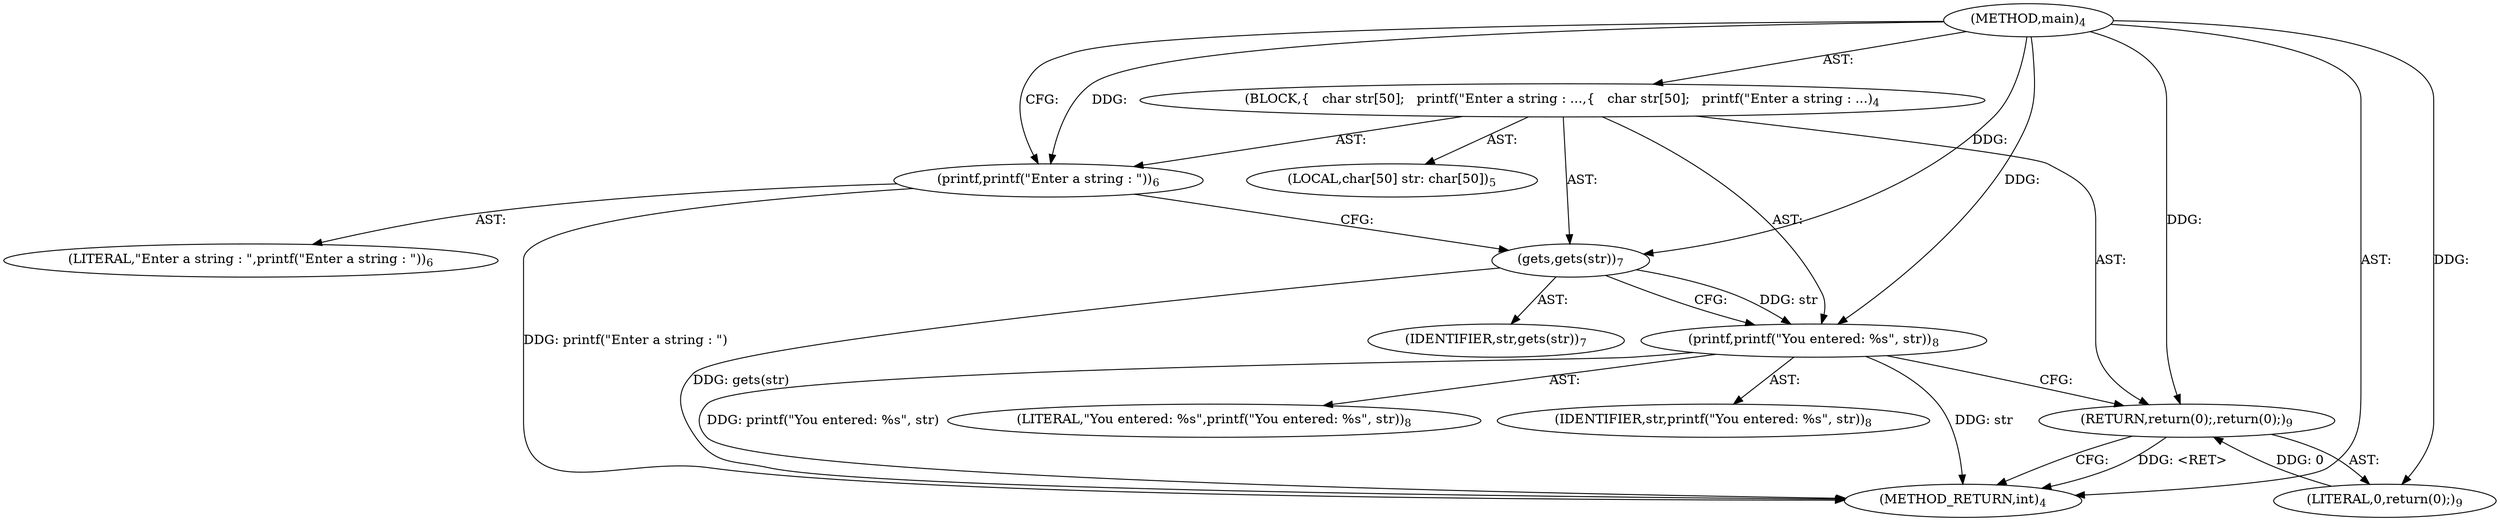 digraph "main" {  
"10" [label = <(METHOD,main)<SUB>4</SUB>> ]
"11" [label = <(BLOCK,{
   char str[50];
   printf(&quot;Enter a string : ...,{
   char str[50];
   printf(&quot;Enter a string : ...)<SUB>4</SUB>> ]
"12" [label = <(LOCAL,char[50] str: char[50])<SUB>5</SUB>> ]
"13" [label = <(printf,printf(&quot;Enter a string : &quot;))<SUB>6</SUB>> ]
"14" [label = <(LITERAL,&quot;Enter a string : &quot;,printf(&quot;Enter a string : &quot;))<SUB>6</SUB>> ]
"15" [label = <(gets,gets(str))<SUB>7</SUB>> ]
"16" [label = <(IDENTIFIER,str,gets(str))<SUB>7</SUB>> ]
"17" [label = <(printf,printf(&quot;You entered: %s&quot;, str))<SUB>8</SUB>> ]
"18" [label = <(LITERAL,&quot;You entered: %s&quot;,printf(&quot;You entered: %s&quot;, str))<SUB>8</SUB>> ]
"19" [label = <(IDENTIFIER,str,printf(&quot;You entered: %s&quot;, str))<SUB>8</SUB>> ]
"20" [label = <(RETURN,return(0);,return(0);)<SUB>9</SUB>> ]
"21" [label = <(LITERAL,0,return(0);)<SUB>9</SUB>> ]
"22" [label = <(METHOD_RETURN,int)<SUB>4</SUB>> ]
  "10" -> "11"  [ label = "AST: "] 
  "10" -> "22"  [ label = "AST: "] 
  "11" -> "12"  [ label = "AST: "] 
  "11" -> "13"  [ label = "AST: "] 
  "11" -> "15"  [ label = "AST: "] 
  "11" -> "17"  [ label = "AST: "] 
  "11" -> "20"  [ label = "AST: "] 
  "13" -> "14"  [ label = "AST: "] 
  "15" -> "16"  [ label = "AST: "] 
  "17" -> "18"  [ label = "AST: "] 
  "17" -> "19"  [ label = "AST: "] 
  "20" -> "21"  [ label = "AST: "] 
  "13" -> "15"  [ label = "CFG: "] 
  "15" -> "17"  [ label = "CFG: "] 
  "17" -> "20"  [ label = "CFG: "] 
  "20" -> "22"  [ label = "CFG: "] 
  "10" -> "13"  [ label = "CFG: "] 
  "20" -> "22"  [ label = "DDG: &lt;RET&gt;"] 
  "13" -> "22"  [ label = "DDG: printf(&quot;Enter a string : &quot;)"] 
  "15" -> "22"  [ label = "DDG: gets(str)"] 
  "17" -> "22"  [ label = "DDG: str"] 
  "17" -> "22"  [ label = "DDG: printf(&quot;You entered: %s&quot;, str)"] 
  "21" -> "20"  [ label = "DDG: 0"] 
  "10" -> "20"  [ label = "DDG: "] 
  "10" -> "13"  [ label = "DDG: "] 
  "10" -> "15"  [ label = "DDG: "] 
  "10" -> "17"  [ label = "DDG: "] 
  "15" -> "17"  [ label = "DDG: str"] 
  "10" -> "21"  [ label = "DDG: "] 
}
